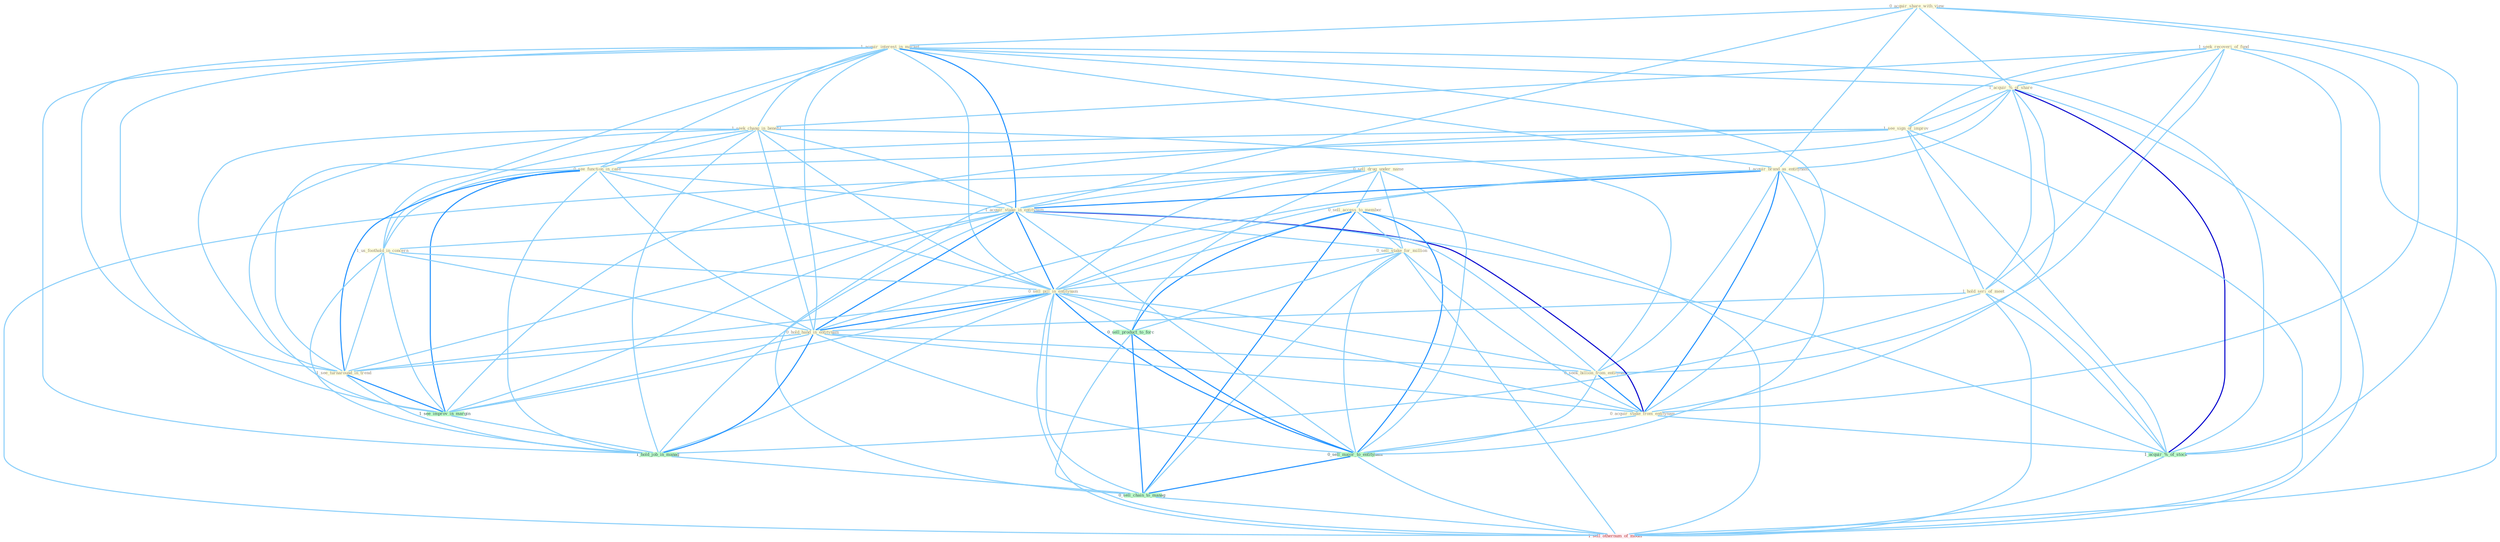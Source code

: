 Graph G{ 
    node
    [shape=polygon,style=filled,width=.5,height=.06,color="#BDFCC9",fixedsize=true,fontsize=4,
    fontcolor="#2f4f4f"];
    {node
    [color="#ffffe0", fontcolor="#8b7d6b"] "0_sell_drug_under_name " "1_seek_recoveri_of_fund " "0_acquir_share_with_view " "1_acquir_interest_in_market " "1_acquir_%_of_share " "1_acquir_brand_as_entitynam " "1_see_sign_of_improv " "1_seek_chang_in_benefit " "0_see_function_in_case " "1_acquir_stake_in_entitynam " "1_us_foothold_in_concern " "1_hold_seri_of_meet " "0_sell_access_to_member " "0_sell_stake_for_million " "0_sell_pill_in_entitynam " "0_hold_hand_in_entitynam " "0_seek_billion_from_entitynam " "0_acquir_stake_from_entitynam " "1_see_turnaround_in_trend "}
{node [color="#fff0f5", fontcolor="#b22222"] "1_sell_othernum_of_model "}
edge [color="#B0E2FF"];

	"0_sell_drug_under_name " -- "0_sell_access_to_member " [w="1", color="#87cefa" ];
	"0_sell_drug_under_name " -- "0_sell_stake_for_million " [w="1", color="#87cefa" ];
	"0_sell_drug_under_name " -- "0_sell_pill_in_entitynam " [w="1", color="#87cefa" ];
	"0_sell_drug_under_name " -- "0_sell_product_to_forc " [w="1", color="#87cefa" ];
	"0_sell_drug_under_name " -- "0_sell_major_to_entitynam " [w="1", color="#87cefa" ];
	"0_sell_drug_under_name " -- "0_sell_chain_to_manag " [w="1", color="#87cefa" ];
	"0_sell_drug_under_name " -- "1_sell_othernum_of_model " [w="1", color="#87cefa" ];
	"1_seek_recoveri_of_fund " -- "1_acquir_%_of_share " [w="1", color="#87cefa" ];
	"1_seek_recoveri_of_fund " -- "1_see_sign_of_improv " [w="1", color="#87cefa" ];
	"1_seek_recoveri_of_fund " -- "1_seek_chang_in_benefit " [w="1", color="#87cefa" ];
	"1_seek_recoveri_of_fund " -- "1_hold_seri_of_meet " [w="1", color="#87cefa" ];
	"1_seek_recoveri_of_fund " -- "0_seek_billion_from_entitynam " [w="1", color="#87cefa" ];
	"1_seek_recoveri_of_fund " -- "1_acquir_%_of_stock " [w="1", color="#87cefa" ];
	"1_seek_recoveri_of_fund " -- "1_sell_othernum_of_model " [w="1", color="#87cefa" ];
	"0_acquir_share_with_view " -- "1_acquir_interest_in_market " [w="1", color="#87cefa" ];
	"0_acquir_share_with_view " -- "1_acquir_%_of_share " [w="1", color="#87cefa" ];
	"0_acquir_share_with_view " -- "1_acquir_brand_as_entitynam " [w="1", color="#87cefa" ];
	"0_acquir_share_with_view " -- "1_acquir_stake_in_entitynam " [w="1", color="#87cefa" ];
	"0_acquir_share_with_view " -- "0_acquir_stake_from_entitynam " [w="1", color="#87cefa" ];
	"0_acquir_share_with_view " -- "1_acquir_%_of_stock " [w="1", color="#87cefa" ];
	"1_acquir_interest_in_market " -- "1_acquir_%_of_share " [w="1", color="#87cefa" ];
	"1_acquir_interest_in_market " -- "1_acquir_brand_as_entitynam " [w="1", color="#87cefa" ];
	"1_acquir_interest_in_market " -- "1_seek_chang_in_benefit " [w="1", color="#87cefa" ];
	"1_acquir_interest_in_market " -- "0_see_function_in_case " [w="1", color="#87cefa" ];
	"1_acquir_interest_in_market " -- "1_acquir_stake_in_entitynam " [w="2", color="#1e90ff" , len=0.8];
	"1_acquir_interest_in_market " -- "1_us_foothold_in_concern " [w="1", color="#87cefa" ];
	"1_acquir_interest_in_market " -- "0_sell_pill_in_entitynam " [w="1", color="#87cefa" ];
	"1_acquir_interest_in_market " -- "0_hold_hand_in_entitynam " [w="1", color="#87cefa" ];
	"1_acquir_interest_in_market " -- "0_acquir_stake_from_entitynam " [w="1", color="#87cefa" ];
	"1_acquir_interest_in_market " -- "1_see_turnaround_in_trend " [w="1", color="#87cefa" ];
	"1_acquir_interest_in_market " -- "1_see_improv_in_margin " [w="1", color="#87cefa" ];
	"1_acquir_interest_in_market " -- "1_acquir_%_of_stock " [w="1", color="#87cefa" ];
	"1_acquir_interest_in_market " -- "1_hold_job_in_manag " [w="1", color="#87cefa" ];
	"1_acquir_%_of_share " -- "1_acquir_brand_as_entitynam " [w="1", color="#87cefa" ];
	"1_acquir_%_of_share " -- "1_see_sign_of_improv " [w="1", color="#87cefa" ];
	"1_acquir_%_of_share " -- "1_acquir_stake_in_entitynam " [w="1", color="#87cefa" ];
	"1_acquir_%_of_share " -- "1_hold_seri_of_meet " [w="1", color="#87cefa" ];
	"1_acquir_%_of_share " -- "0_acquir_stake_from_entitynam " [w="1", color="#87cefa" ];
	"1_acquir_%_of_share " -- "1_acquir_%_of_stock " [w="3", color="#0000cd" , len=0.6];
	"1_acquir_%_of_share " -- "1_sell_othernum_of_model " [w="1", color="#87cefa" ];
	"1_acquir_brand_as_entitynam " -- "1_acquir_stake_in_entitynam " [w="2", color="#1e90ff" , len=0.8];
	"1_acquir_brand_as_entitynam " -- "0_sell_pill_in_entitynam " [w="1", color="#87cefa" ];
	"1_acquir_brand_as_entitynam " -- "0_hold_hand_in_entitynam " [w="1", color="#87cefa" ];
	"1_acquir_brand_as_entitynam " -- "0_seek_billion_from_entitynam " [w="1", color="#87cefa" ];
	"1_acquir_brand_as_entitynam " -- "0_acquir_stake_from_entitynam " [w="2", color="#1e90ff" , len=0.8];
	"1_acquir_brand_as_entitynam " -- "1_acquir_%_of_stock " [w="1", color="#87cefa" ];
	"1_acquir_brand_as_entitynam " -- "0_sell_major_to_entitynam " [w="1", color="#87cefa" ];
	"1_see_sign_of_improv " -- "0_see_function_in_case " [w="1", color="#87cefa" ];
	"1_see_sign_of_improv " -- "1_hold_seri_of_meet " [w="1", color="#87cefa" ];
	"1_see_sign_of_improv " -- "1_see_turnaround_in_trend " [w="1", color="#87cefa" ];
	"1_see_sign_of_improv " -- "1_see_improv_in_margin " [w="1", color="#87cefa" ];
	"1_see_sign_of_improv " -- "1_acquir_%_of_stock " [w="1", color="#87cefa" ];
	"1_see_sign_of_improv " -- "1_sell_othernum_of_model " [w="1", color="#87cefa" ];
	"1_seek_chang_in_benefit " -- "0_see_function_in_case " [w="1", color="#87cefa" ];
	"1_seek_chang_in_benefit " -- "1_acquir_stake_in_entitynam " [w="1", color="#87cefa" ];
	"1_seek_chang_in_benefit " -- "1_us_foothold_in_concern " [w="1", color="#87cefa" ];
	"1_seek_chang_in_benefit " -- "0_sell_pill_in_entitynam " [w="1", color="#87cefa" ];
	"1_seek_chang_in_benefit " -- "0_hold_hand_in_entitynam " [w="1", color="#87cefa" ];
	"1_seek_chang_in_benefit " -- "0_seek_billion_from_entitynam " [w="1", color="#87cefa" ];
	"1_seek_chang_in_benefit " -- "1_see_turnaround_in_trend " [w="1", color="#87cefa" ];
	"1_seek_chang_in_benefit " -- "1_see_improv_in_margin " [w="1", color="#87cefa" ];
	"1_seek_chang_in_benefit " -- "1_hold_job_in_manag " [w="1", color="#87cefa" ];
	"0_see_function_in_case " -- "1_acquir_stake_in_entitynam " [w="1", color="#87cefa" ];
	"0_see_function_in_case " -- "1_us_foothold_in_concern " [w="1", color="#87cefa" ];
	"0_see_function_in_case " -- "0_sell_pill_in_entitynam " [w="1", color="#87cefa" ];
	"0_see_function_in_case " -- "0_hold_hand_in_entitynam " [w="1", color="#87cefa" ];
	"0_see_function_in_case " -- "1_see_turnaround_in_trend " [w="2", color="#1e90ff" , len=0.8];
	"0_see_function_in_case " -- "1_see_improv_in_margin " [w="2", color="#1e90ff" , len=0.8];
	"0_see_function_in_case " -- "1_hold_job_in_manag " [w="1", color="#87cefa" ];
	"1_acquir_stake_in_entitynam " -- "1_us_foothold_in_concern " [w="1", color="#87cefa" ];
	"1_acquir_stake_in_entitynam " -- "0_sell_stake_for_million " [w="1", color="#87cefa" ];
	"1_acquir_stake_in_entitynam " -- "0_sell_pill_in_entitynam " [w="2", color="#1e90ff" , len=0.8];
	"1_acquir_stake_in_entitynam " -- "0_hold_hand_in_entitynam " [w="2", color="#1e90ff" , len=0.8];
	"1_acquir_stake_in_entitynam " -- "0_seek_billion_from_entitynam " [w="1", color="#87cefa" ];
	"1_acquir_stake_in_entitynam " -- "0_acquir_stake_from_entitynam " [w="3", color="#0000cd" , len=0.6];
	"1_acquir_stake_in_entitynam " -- "1_see_turnaround_in_trend " [w="1", color="#87cefa" ];
	"1_acquir_stake_in_entitynam " -- "1_see_improv_in_margin " [w="1", color="#87cefa" ];
	"1_acquir_stake_in_entitynam " -- "1_acquir_%_of_stock " [w="1", color="#87cefa" ];
	"1_acquir_stake_in_entitynam " -- "1_hold_job_in_manag " [w="1", color="#87cefa" ];
	"1_acquir_stake_in_entitynam " -- "0_sell_major_to_entitynam " [w="1", color="#87cefa" ];
	"1_us_foothold_in_concern " -- "0_sell_pill_in_entitynam " [w="1", color="#87cefa" ];
	"1_us_foothold_in_concern " -- "0_hold_hand_in_entitynam " [w="1", color="#87cefa" ];
	"1_us_foothold_in_concern " -- "1_see_turnaround_in_trend " [w="1", color="#87cefa" ];
	"1_us_foothold_in_concern " -- "1_see_improv_in_margin " [w="1", color="#87cefa" ];
	"1_us_foothold_in_concern " -- "1_hold_job_in_manag " [w="1", color="#87cefa" ];
	"1_hold_seri_of_meet " -- "0_hold_hand_in_entitynam " [w="1", color="#87cefa" ];
	"1_hold_seri_of_meet " -- "1_acquir_%_of_stock " [w="1", color="#87cefa" ];
	"1_hold_seri_of_meet " -- "1_hold_job_in_manag " [w="1", color="#87cefa" ];
	"1_hold_seri_of_meet " -- "1_sell_othernum_of_model " [w="1", color="#87cefa" ];
	"0_sell_access_to_member " -- "0_sell_stake_for_million " [w="1", color="#87cefa" ];
	"0_sell_access_to_member " -- "0_sell_pill_in_entitynam " [w="1", color="#87cefa" ];
	"0_sell_access_to_member " -- "0_sell_product_to_forc " [w="2", color="#1e90ff" , len=0.8];
	"0_sell_access_to_member " -- "0_sell_major_to_entitynam " [w="2", color="#1e90ff" , len=0.8];
	"0_sell_access_to_member " -- "0_sell_chain_to_manag " [w="2", color="#1e90ff" , len=0.8];
	"0_sell_access_to_member " -- "1_sell_othernum_of_model " [w="1", color="#87cefa" ];
	"0_sell_stake_for_million " -- "0_sell_pill_in_entitynam " [w="1", color="#87cefa" ];
	"0_sell_stake_for_million " -- "0_acquir_stake_from_entitynam " [w="1", color="#87cefa" ];
	"0_sell_stake_for_million " -- "0_sell_product_to_forc " [w="1", color="#87cefa" ];
	"0_sell_stake_for_million " -- "0_sell_major_to_entitynam " [w="1", color="#87cefa" ];
	"0_sell_stake_for_million " -- "0_sell_chain_to_manag " [w="1", color="#87cefa" ];
	"0_sell_stake_for_million " -- "1_sell_othernum_of_model " [w="1", color="#87cefa" ];
	"0_sell_pill_in_entitynam " -- "0_hold_hand_in_entitynam " [w="2", color="#1e90ff" , len=0.8];
	"0_sell_pill_in_entitynam " -- "0_seek_billion_from_entitynam " [w="1", color="#87cefa" ];
	"0_sell_pill_in_entitynam " -- "0_acquir_stake_from_entitynam " [w="1", color="#87cefa" ];
	"0_sell_pill_in_entitynam " -- "1_see_turnaround_in_trend " [w="1", color="#87cefa" ];
	"0_sell_pill_in_entitynam " -- "1_see_improv_in_margin " [w="1", color="#87cefa" ];
	"0_sell_pill_in_entitynam " -- "1_hold_job_in_manag " [w="1", color="#87cefa" ];
	"0_sell_pill_in_entitynam " -- "0_sell_product_to_forc " [w="1", color="#87cefa" ];
	"0_sell_pill_in_entitynam " -- "0_sell_major_to_entitynam " [w="2", color="#1e90ff" , len=0.8];
	"0_sell_pill_in_entitynam " -- "0_sell_chain_to_manag " [w="1", color="#87cefa" ];
	"0_sell_pill_in_entitynam " -- "1_sell_othernum_of_model " [w="1", color="#87cefa" ];
	"0_hold_hand_in_entitynam " -- "0_seek_billion_from_entitynam " [w="1", color="#87cefa" ];
	"0_hold_hand_in_entitynam " -- "0_acquir_stake_from_entitynam " [w="1", color="#87cefa" ];
	"0_hold_hand_in_entitynam " -- "1_see_turnaround_in_trend " [w="1", color="#87cefa" ];
	"0_hold_hand_in_entitynam " -- "1_see_improv_in_margin " [w="1", color="#87cefa" ];
	"0_hold_hand_in_entitynam " -- "1_hold_job_in_manag " [w="2", color="#1e90ff" , len=0.8];
	"0_hold_hand_in_entitynam " -- "0_sell_major_to_entitynam " [w="1", color="#87cefa" ];
	"0_seek_billion_from_entitynam " -- "0_acquir_stake_from_entitynam " [w="2", color="#1e90ff" , len=0.8];
	"0_seek_billion_from_entitynam " -- "0_sell_major_to_entitynam " [w="1", color="#87cefa" ];
	"0_acquir_stake_from_entitynam " -- "1_acquir_%_of_stock " [w="1", color="#87cefa" ];
	"0_acquir_stake_from_entitynam " -- "0_sell_major_to_entitynam " [w="1", color="#87cefa" ];
	"1_see_turnaround_in_trend " -- "1_see_improv_in_margin " [w="2", color="#1e90ff" , len=0.8];
	"1_see_turnaround_in_trend " -- "1_hold_job_in_manag " [w="1", color="#87cefa" ];
	"1_see_improv_in_margin " -- "1_hold_job_in_manag " [w="1", color="#87cefa" ];
	"1_acquir_%_of_stock " -- "1_sell_othernum_of_model " [w="1", color="#87cefa" ];
	"1_hold_job_in_manag " -- "0_sell_chain_to_manag " [w="1", color="#87cefa" ];
	"0_sell_product_to_forc " -- "0_sell_major_to_entitynam " [w="2", color="#1e90ff" , len=0.8];
	"0_sell_product_to_forc " -- "0_sell_chain_to_manag " [w="2", color="#1e90ff" , len=0.8];
	"0_sell_product_to_forc " -- "1_sell_othernum_of_model " [w="1", color="#87cefa" ];
	"0_sell_major_to_entitynam " -- "0_sell_chain_to_manag " [w="2", color="#1e90ff" , len=0.8];
	"0_sell_major_to_entitynam " -- "1_sell_othernum_of_model " [w="1", color="#87cefa" ];
	"0_sell_chain_to_manag " -- "1_sell_othernum_of_model " [w="1", color="#87cefa" ];
}